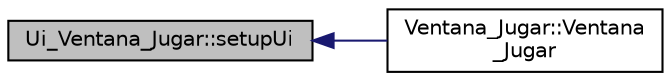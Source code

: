 digraph "Ui_Ventana_Jugar::setupUi"
{
  edge [fontname="Helvetica",fontsize="10",labelfontname="Helvetica",labelfontsize="10"];
  node [fontname="Helvetica",fontsize="10",shape=record];
  rankdir="LR";
  Node1 [label="Ui_Ventana_Jugar::setupUi",height=0.2,width=0.4,color="black", fillcolor="grey75", style="filled" fontcolor="black"];
  Node1 -> Node2 [dir="back",color="midnightblue",fontsize="10",style="solid",fontname="Helvetica"];
  Node2 [label="Ventana_Jugar::Ventana\l_Jugar",height=0.2,width=0.4,color="black", fillcolor="white", style="filled",URL="$class_ventana___jugar.html#a96abf197f18924b50d7b77075d700851"];
}
